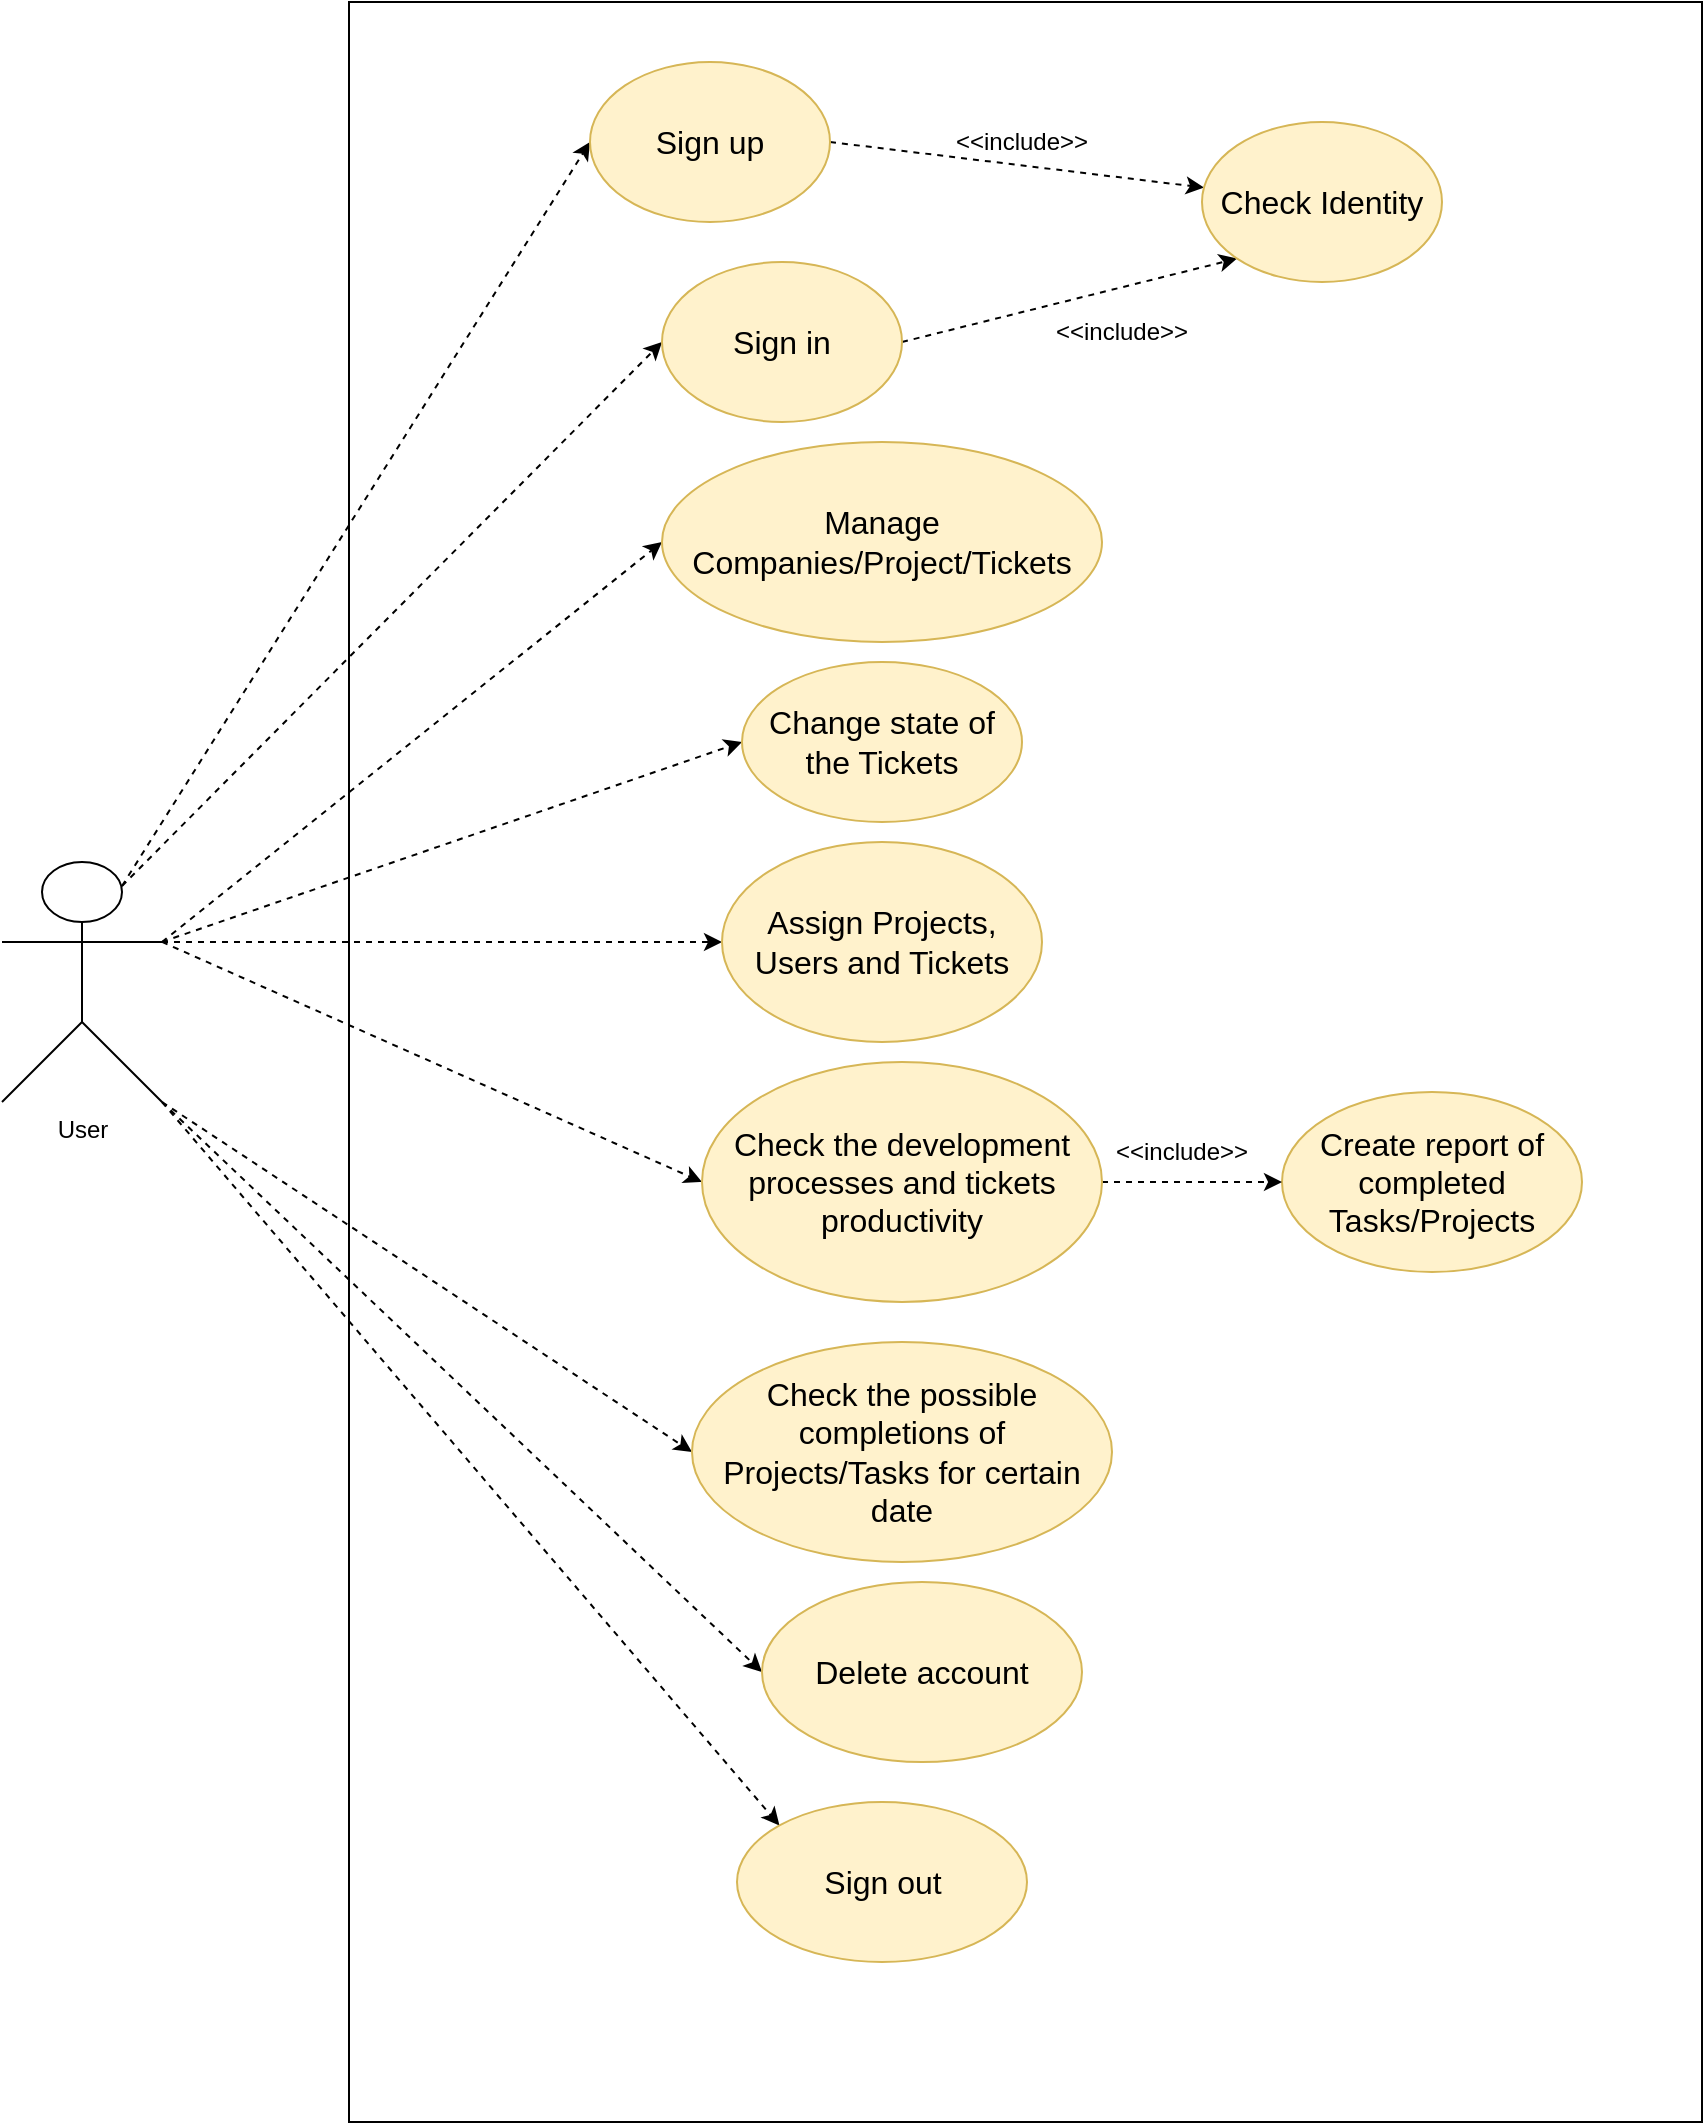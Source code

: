 <mxfile version="15.4.0" type="device"><diagram id="LHlY5N7X7wz_zIHhnHUE" name="Page-1"><mxGraphModel dx="1892" dy="2353" grid="1" gridSize="10" guides="1" tooltips="1" connect="1" arrows="1" fold="1" page="1" pageScale="1" pageWidth="827" pageHeight="1169" math="0" shadow="0"><root><mxCell id="0"/><mxCell id="1" parent="0"/><mxCell id="o59YEPT0Gb5o8HxIR6J6-2" value="" style="rounded=0;whiteSpace=wrap;html=1;" vertex="1" parent="1"><mxGeometry x="293.5" y="-440" width="676.5" height="1060" as="geometry"/></mxCell><mxCell id="o59YEPT0Gb5o8HxIR6J6-31" style="edgeStyle=none;rounded=0;orthogonalLoop=1;jettySize=auto;html=1;exitX=0.75;exitY=0.1;exitDx=0;exitDy=0;exitPerimeter=0;entryX=0;entryY=0.5;entryDx=0;entryDy=0;dashed=1;" edge="1" parent="1" source="o59YEPT0Gb5o8HxIR6J6-3" target="o59YEPT0Gb5o8HxIR6J6-23"><mxGeometry relative="1" as="geometry"/></mxCell><mxCell id="o59YEPT0Gb5o8HxIR6J6-32" style="edgeStyle=none;rounded=0;orthogonalLoop=1;jettySize=auto;html=1;exitX=0.75;exitY=0.1;exitDx=0;exitDy=0;exitPerimeter=0;entryX=0;entryY=0.5;entryDx=0;entryDy=0;dashed=1;" edge="1" parent="1" source="o59YEPT0Gb5o8HxIR6J6-3" target="o59YEPT0Gb5o8HxIR6J6-22"><mxGeometry relative="1" as="geometry"/></mxCell><mxCell id="o59YEPT0Gb5o8HxIR6J6-33" style="edgeStyle=none;rounded=0;orthogonalLoop=1;jettySize=auto;html=1;exitX=1;exitY=0.333;exitDx=0;exitDy=0;exitPerimeter=0;entryX=0;entryY=0.5;entryDx=0;entryDy=0;dashed=1;" edge="1" parent="1" source="o59YEPT0Gb5o8HxIR6J6-3" target="o59YEPT0Gb5o8HxIR6J6-20"><mxGeometry relative="1" as="geometry"/></mxCell><mxCell id="o59YEPT0Gb5o8HxIR6J6-34" style="edgeStyle=none;rounded=0;orthogonalLoop=1;jettySize=auto;html=1;exitX=1;exitY=0.333;exitDx=0;exitDy=0;exitPerimeter=0;entryX=0;entryY=0.5;entryDx=0;entryDy=0;dashed=1;" edge="1" parent="1" source="o59YEPT0Gb5o8HxIR6J6-3" target="o59YEPT0Gb5o8HxIR6J6-19"><mxGeometry relative="1" as="geometry"/></mxCell><mxCell id="o59YEPT0Gb5o8HxIR6J6-35" style="edgeStyle=none;rounded=0;orthogonalLoop=1;jettySize=auto;html=1;exitX=1;exitY=0.333;exitDx=0;exitDy=0;exitPerimeter=0;dashed=1;" edge="1" parent="1" source="o59YEPT0Gb5o8HxIR6J6-3" target="o59YEPT0Gb5o8HxIR6J6-18"><mxGeometry relative="1" as="geometry"/></mxCell><mxCell id="o59YEPT0Gb5o8HxIR6J6-36" style="edgeStyle=none;rounded=0;orthogonalLoop=1;jettySize=auto;html=1;exitX=1;exitY=0.333;exitDx=0;exitDy=0;exitPerimeter=0;entryX=0;entryY=0.5;entryDx=0;entryDy=0;dashed=1;" edge="1" parent="1" source="o59YEPT0Gb5o8HxIR6J6-3" target="o59YEPT0Gb5o8HxIR6J6-17"><mxGeometry relative="1" as="geometry"/></mxCell><mxCell id="o59YEPT0Gb5o8HxIR6J6-40" style="edgeStyle=none;rounded=0;orthogonalLoop=1;jettySize=auto;html=1;exitX=1;exitY=1;exitDx=0;exitDy=0;exitPerimeter=0;entryX=0;entryY=0.5;entryDx=0;entryDy=0;dashed=1;" edge="1" parent="1" source="o59YEPT0Gb5o8HxIR6J6-3" target="o59YEPT0Gb5o8HxIR6J6-14"><mxGeometry relative="1" as="geometry"/></mxCell><mxCell id="o59YEPT0Gb5o8HxIR6J6-45" style="edgeStyle=none;rounded=0;orthogonalLoop=1;jettySize=auto;html=1;exitX=1;exitY=1;exitDx=0;exitDy=0;exitPerimeter=0;entryX=0;entryY=0.5;entryDx=0;entryDy=0;dashed=1;" edge="1" parent="1" source="o59YEPT0Gb5o8HxIR6J6-3" target="o59YEPT0Gb5o8HxIR6J6-43"><mxGeometry relative="1" as="geometry"/></mxCell><mxCell id="o59YEPT0Gb5o8HxIR6J6-46" style="edgeStyle=none;rounded=0;orthogonalLoop=1;jettySize=auto;html=1;exitX=1;exitY=1;exitDx=0;exitDy=0;exitPerimeter=0;dashed=1;entryX=0;entryY=0;entryDx=0;entryDy=0;" edge="1" parent="1" source="o59YEPT0Gb5o8HxIR6J6-3" target="o59YEPT0Gb5o8HxIR6J6-44"><mxGeometry relative="1" as="geometry"/></mxCell><mxCell id="o59YEPT0Gb5o8HxIR6J6-3" value="User" style="shape=umlActor;verticalLabelPosition=bottom;verticalAlign=top;html=1;outlineConnect=0;" vertex="1" parent="1"><mxGeometry x="120" y="-10" width="80" height="120" as="geometry"/></mxCell><mxCell id="o59YEPT0Gb5o8HxIR6J6-14" value="&lt;span style=&quot;font-size: medium&quot;&gt;Check the possible completions of Projects/Tasks for certain date&lt;/span&gt;" style="ellipse;whiteSpace=wrap;html=1;fillColor=#fff2cc;strokeColor=#d6b656;" vertex="1" parent="1"><mxGeometry x="465" y="230" width="210" height="110" as="geometry"/></mxCell><mxCell id="o59YEPT0Gb5o8HxIR6J6-16" value="&lt;span style=&quot;font-size: medium&quot;&gt;Create report of completed Tasks/Projects&lt;/span&gt;" style="ellipse;whiteSpace=wrap;html=1;fillColor=#fff2cc;strokeColor=#d6b656;" vertex="1" parent="1"><mxGeometry x="760" y="105" width="150" height="90" as="geometry"/></mxCell><mxCell id="o59YEPT0Gb5o8HxIR6J6-38" style="edgeStyle=none;rounded=0;orthogonalLoop=1;jettySize=auto;html=1;exitX=1;exitY=0.5;exitDx=0;exitDy=0;entryX=0;entryY=0.5;entryDx=0;entryDy=0;dashed=1;" edge="1" parent="1" source="o59YEPT0Gb5o8HxIR6J6-17" target="o59YEPT0Gb5o8HxIR6J6-16"><mxGeometry relative="1" as="geometry"/></mxCell><mxCell id="o59YEPT0Gb5o8HxIR6J6-17" value="&lt;span style=&quot;font-size: medium&quot;&gt;Check the development processes and tickets productivity&lt;/span&gt;" style="ellipse;whiteSpace=wrap;html=1;fillColor=#fff2cc;strokeColor=#d6b656;" vertex="1" parent="1"><mxGeometry x="470" y="90" width="200" height="120" as="geometry"/></mxCell><mxCell id="o59YEPT0Gb5o8HxIR6J6-18" value="&lt;span style=&quot;font-size: medium&quot;&gt;Assign Projects, Users and Tickets&lt;/span&gt;" style="ellipse;whiteSpace=wrap;html=1;fillColor=#fff2cc;strokeColor=#d6b656;" vertex="1" parent="1"><mxGeometry x="480" y="-20" width="160" height="100" as="geometry"/></mxCell><mxCell id="o59YEPT0Gb5o8HxIR6J6-19" value="&lt;span style=&quot;font-size: medium&quot;&gt;Change state of the Tickets&lt;/span&gt;" style="ellipse;whiteSpace=wrap;html=1;fillColor=#fff2cc;strokeColor=#d6b656;" vertex="1" parent="1"><mxGeometry x="490" y="-110" width="140" height="80" as="geometry"/></mxCell><mxCell id="o59YEPT0Gb5o8HxIR6J6-20" value="&lt;span style=&quot;font-size: medium&quot;&gt;Manage Companies/Project/Tickets&lt;/span&gt;" style="ellipse;whiteSpace=wrap;html=1;fillColor=#fff2cc;strokeColor=#d6b656;" vertex="1" parent="1"><mxGeometry x="450" y="-220" width="220" height="100" as="geometry"/></mxCell><mxCell id="o59YEPT0Gb5o8HxIR6J6-29" style="edgeStyle=none;rounded=0;orthogonalLoop=1;jettySize=auto;html=1;exitX=1;exitY=0.5;exitDx=0;exitDy=0;entryX=0;entryY=1;entryDx=0;entryDy=0;dashed=1;" edge="1" parent="1" source="o59YEPT0Gb5o8HxIR6J6-22" target="o59YEPT0Gb5o8HxIR6J6-24"><mxGeometry relative="1" as="geometry"/></mxCell><mxCell id="o59YEPT0Gb5o8HxIR6J6-22" value="&lt;span style=&quot;font-size: medium&quot;&gt;Sign in&lt;/span&gt;" style="ellipse;whiteSpace=wrap;html=1;fillColor=#fff2cc;strokeColor=#d6b656;" vertex="1" parent="1"><mxGeometry x="450" y="-310" width="120" height="80" as="geometry"/></mxCell><mxCell id="o59YEPT0Gb5o8HxIR6J6-27" style="rounded=0;orthogonalLoop=1;jettySize=auto;html=1;exitX=1;exitY=0.5;exitDx=0;exitDy=0;dashed=1;" edge="1" parent="1" source="o59YEPT0Gb5o8HxIR6J6-23" target="o59YEPT0Gb5o8HxIR6J6-24"><mxGeometry relative="1" as="geometry"/></mxCell><mxCell id="o59YEPT0Gb5o8HxIR6J6-23" value="&lt;span style=&quot;font-size: medium&quot;&gt;Sign up&lt;/span&gt;" style="ellipse;whiteSpace=wrap;html=1;fillColor=#fff2cc;strokeColor=#d6b656;" vertex="1" parent="1"><mxGeometry x="414" y="-410" width="120" height="80" as="geometry"/></mxCell><mxCell id="o59YEPT0Gb5o8HxIR6J6-24" value="&lt;span style=&quot;font-size: medium&quot;&gt;Check Identity&lt;/span&gt;" style="ellipse;whiteSpace=wrap;html=1;fillColor=#fff2cc;strokeColor=#d6b656;" vertex="1" parent="1"><mxGeometry x="720" y="-380" width="120" height="80" as="geometry"/></mxCell><mxCell id="o59YEPT0Gb5o8HxIR6J6-28" value="&amp;lt;&amp;lt;include&amp;gt;&amp;gt;" style="text;html=1;strokeColor=none;fillColor=none;align=center;verticalAlign=middle;whiteSpace=wrap;rounded=0;" vertex="1" parent="1"><mxGeometry x="600" y="-385" width="60" height="30" as="geometry"/></mxCell><mxCell id="o59YEPT0Gb5o8HxIR6J6-30" value="&amp;lt;&amp;lt;include&amp;gt;&amp;gt;" style="text;html=1;strokeColor=none;fillColor=none;align=center;verticalAlign=middle;whiteSpace=wrap;rounded=0;" vertex="1" parent="1"><mxGeometry x="650" y="-290" width="60" height="30" as="geometry"/></mxCell><mxCell id="o59YEPT0Gb5o8HxIR6J6-37" value="&amp;lt;&amp;lt;include&amp;gt;&amp;gt;" style="text;html=1;strokeColor=none;fillColor=none;align=center;verticalAlign=middle;whiteSpace=wrap;rounded=0;" vertex="1" parent="1"><mxGeometry x="680" y="120" width="60" height="30" as="geometry"/></mxCell><mxCell id="o59YEPT0Gb5o8HxIR6J6-43" value="&lt;span style=&quot;font-size: medium&quot;&gt;Delete account&lt;/span&gt;" style="ellipse;whiteSpace=wrap;html=1;fillColor=#fff2cc;strokeColor=#d6b656;" vertex="1" parent="1"><mxGeometry x="500" y="350" width="160" height="90" as="geometry"/></mxCell><mxCell id="o59YEPT0Gb5o8HxIR6J6-44" value="&lt;span style=&quot;font-size: medium&quot;&gt;Sign out&lt;/span&gt;" style="ellipse;whiteSpace=wrap;html=1;fillColor=#fff2cc;strokeColor=#d6b656;" vertex="1" parent="1"><mxGeometry x="487.5" y="460" width="145" height="80" as="geometry"/></mxCell></root></mxGraphModel></diagram></mxfile>